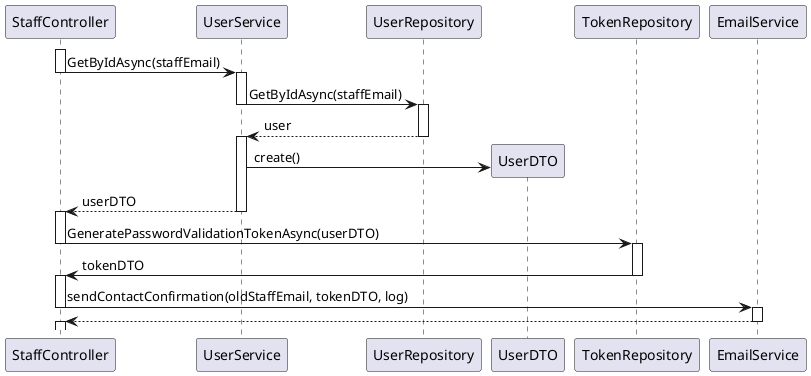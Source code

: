 @startuml

participant StaffController as ctrl
participant UserService as usrSvc
participant UserRepository as usrRepo
participant UserDTO
participant TokenRepository as tknRepo
participant EmailService as emailSvc 


activate ctrl
ctrl -> usrSvc : GetByIdAsync(staffEmail)
deactivate ctrl
activate usrSvc

usrSvc -> usrRepo : GetByIdAsync(staffEmail)
deactivate usrSvc
activate usrRepo

usrRepo --> usrSvc : user
deactivate usrRepo
activate usrSvc

usrSvc -> UserDTO** : create()
usrSvc --> ctrl : userDTO 
deactivate usrSvc
activate ctrl

ctrl -> tknRepo : GeneratePasswordValidationTokenAsync(userDTO)
deactivate ctrl
activate tknRepo

tknRepo -> ctrl : tokenDTO
deactivate tknRepo
activate ctrl

ctrl -> emailSvc : sendContactConfirmation(oldStaffEmail, tokenDTO, log)
deactivate ctrl
activate emailSvc

emailSvc --> ctrl :
deactivate emailSvc
activate ctrl 
@enduml